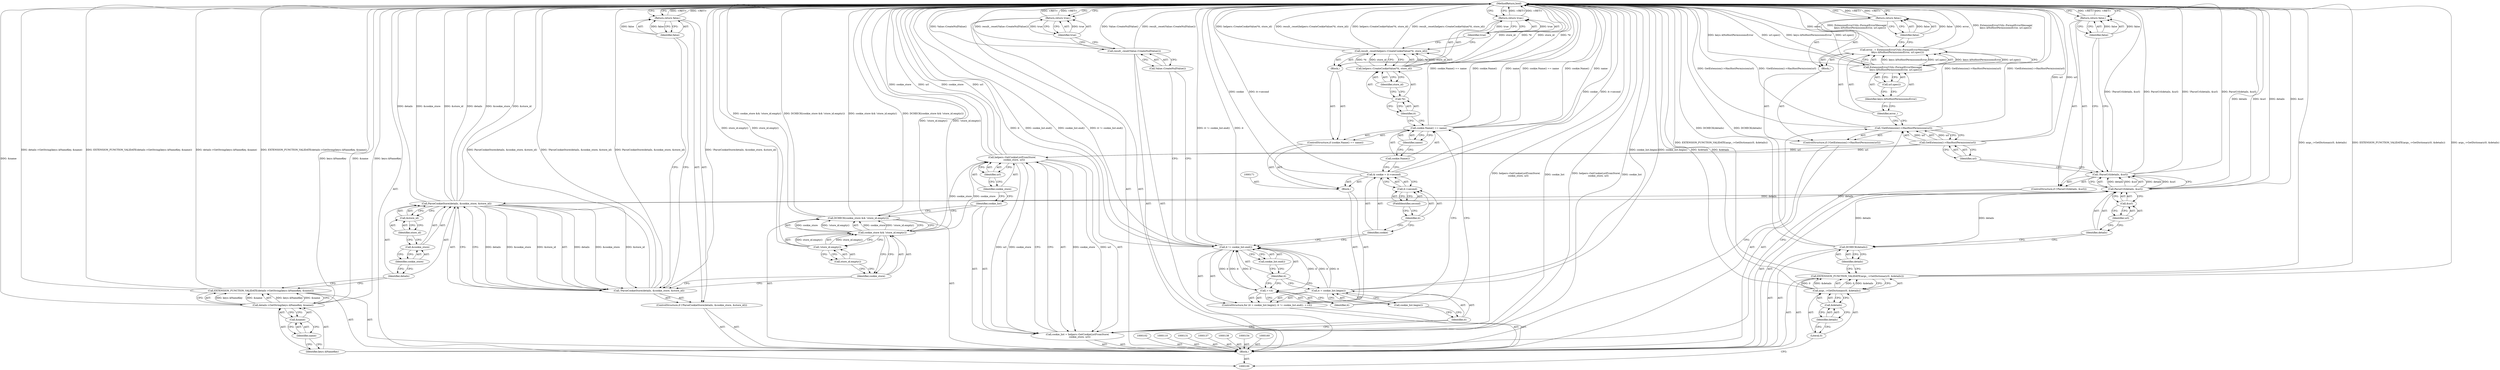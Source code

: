 digraph "1_Chrome_b7e899141194fa27d55a990e38ae8bdcc5183a90_1" {
"1000193" [label="(MethodReturn,bool)"];
"1000101" [label="(Block,)"];
"1000126" [label="(Call,ExtensionErrorUtils::FormatErrorMessage(\n        keys::kNoHostPermissionsError, url.spec()))"];
"1000124" [label="(Call,error_ = ExtensionErrorUtils::FormatErrorMessage(\n        keys::kNoHostPermissionsError, url.spec()))"];
"1000125" [label="(Identifier,error_)"];
"1000128" [label="(Call,url.spec())"];
"1000127" [label="(Identifier,keys::kNoHostPermissionsError)"];
"1000130" [label="(Identifier,false)"];
"1000129" [label="(Return,return false;)"];
"1000132" [label="(Call,EXTENSION_FUNCTION_VALIDATE(details->GetString(keys::kNameKey, &name)))"];
"1000133" [label="(Call,details->GetString(keys::kNameKey, &name))"];
"1000134" [label="(Identifier,keys::kNameKey)"];
"1000135" [label="(Call,&name)"];
"1000136" [label="(Identifier,name)"];
"1000139" [label="(ControlStructure,if (!ParseCookieStore(details, &cookie_store, &store_id)))"];
"1000142" [label="(Identifier,details)"];
"1000143" [label="(Call,&cookie_store)"];
"1000144" [label="(Identifier,cookie_store)"];
"1000145" [label="(Call,&store_id)"];
"1000146" [label="(Identifier,store_id)"];
"1000140" [label="(Call,!ParseCookieStore(details, &cookie_store, &store_id))"];
"1000141" [label="(Call,ParseCookieStore(details, &cookie_store, &store_id))"];
"1000148" [label="(Identifier,false)"];
"1000147" [label="(Return,return false;)"];
"1000150" [label="(Call,cookie_store && !store_id.empty())"];
"1000151" [label="(Identifier,cookie_store)"];
"1000152" [label="(Call,!store_id.empty())"];
"1000153" [label="(Call,store_id.empty())"];
"1000149" [label="(Call,DCHECK(cookie_store && !store_id.empty()))"];
"1000155" [label="(Call,cookie_list = helpers::GetCookieListFromStore(\n      cookie_store, url))"];
"1000156" [label="(Identifier,cookie_list)"];
"1000157" [label="(Call,helpers::GetCookieListFromStore(\n      cookie_store, url))"];
"1000159" [label="(Identifier,url)"];
"1000158" [label="(Identifier,cookie_store)"];
"1000164" [label="(Call,cookie_list.begin())"];
"1000161" [label="(ControlStructure,for (it = cookie_list.begin(); it != cookie_list.end(); ++it))"];
"1000165" [label="(Call,it != cookie_list.end())"];
"1000166" [label="(Identifier,it)"];
"1000167" [label="(Call,cookie_list.end())"];
"1000168" [label="(Call,++it)"];
"1000169" [label="(Identifier,it)"];
"1000162" [label="(Call,it = cookie_list.begin())"];
"1000163" [label="(Identifier,it)"];
"1000172" [label="(Call,& cookie = it->second)"];
"1000173" [label="(Identifier,cookie)"];
"1000170" [label="(Block,)"];
"1000174" [label="(Call,it->second)"];
"1000175" [label="(Identifier,it)"];
"1000176" [label="(FieldIdentifier,second)"];
"1000180" [label="(Identifier,name)"];
"1000181" [label="(Block,)"];
"1000177" [label="(ControlStructure,if (cookie.Name() == name))"];
"1000178" [label="(Call,cookie.Name() == name)"];
"1000179" [label="(Call,cookie.Name())"];
"1000103" [label="(Call,EXTENSION_FUNCTION_VALIDATE(args_->GetDictionary(0, &details)))"];
"1000104" [label="(Call,args_->GetDictionary(0, &details))"];
"1000105" [label="(Literal,0)"];
"1000106" [label="(Call,&details)"];
"1000107" [label="(Identifier,details)"];
"1000183" [label="(Call,helpers::CreateCookieValue(*it, store_id))"];
"1000184" [label="(Call,*it)"];
"1000185" [label="(Identifier,it)"];
"1000186" [label="(Identifier,store_id)"];
"1000182" [label="(Call,result_.reset(helpers::CreateCookieValue(*it, store_id)))"];
"1000188" [label="(Identifier,true)"];
"1000187" [label="(Return,return true;)"];
"1000190" [label="(Call,Value::CreateNullValue())"];
"1000189" [label="(Call,result_.reset(Value::CreateNullValue()))"];
"1000191" [label="(Return,return true;)"];
"1000192" [label="(Identifier,true)"];
"1000109" [label="(Identifier,details)"];
"1000108" [label="(Call,DCHECK(details))"];
"1000114" [label="(Identifier,details)"];
"1000111" [label="(ControlStructure,if (!ParseUrl(details, &url)))"];
"1000115" [label="(Call,&url)"];
"1000116" [label="(Identifier,url)"];
"1000112" [label="(Call,!ParseUrl(details, &url))"];
"1000113" [label="(Call,ParseUrl(details, &url))"];
"1000118" [label="(Identifier,false)"];
"1000117" [label="(Return,return false;)"];
"1000119" [label="(ControlStructure,if (!GetExtension()->HasHostPermission(url)))"];
"1000122" [label="(Identifier,url)"];
"1000123" [label="(Block,)"];
"1000120" [label="(Call,!GetExtension()->HasHostPermission(url))"];
"1000121" [label="(Call,GetExtension()->HasHostPermission(url))"];
"1000193" -> "1000100"  [label="AST: "];
"1000193" -> "1000117"  [label="CFG: "];
"1000193" -> "1000129"  [label="CFG: "];
"1000193" -> "1000147"  [label="CFG: "];
"1000193" -> "1000187"  [label="CFG: "];
"1000193" -> "1000191"  [label="CFG: "];
"1000187" -> "1000193"  [label="DDG: <RET>"];
"1000147" -> "1000193"  [label="DDG: <RET>"];
"1000191" -> "1000193"  [label="DDG: <RET>"];
"1000129" -> "1000193"  [label="DDG: <RET>"];
"1000117" -> "1000193"  [label="DDG: <RET>"];
"1000124" -> "1000193"  [label="DDG: error_"];
"1000124" -> "1000193"  [label="DDG: ExtensionErrorUtils::FormatErrorMessage(\n        keys::kNoHostPermissionsError, url.spec())"];
"1000108" -> "1000193"  [label="DDG: DCHECK(details)"];
"1000189" -> "1000193"  [label="DDG: Value::CreateNullValue()"];
"1000189" -> "1000193"  [label="DDG: result_.reset(Value::CreateNullValue())"];
"1000155" -> "1000193"  [label="DDG: helpers::GetCookieListFromStore(\n      cookie_store, url)"];
"1000155" -> "1000193"  [label="DDG: cookie_list"];
"1000149" -> "1000193"  [label="DDG: DCHECK(cookie_store && !store_id.empty())"];
"1000149" -> "1000193"  [label="DDG: cookie_store && !store_id.empty()"];
"1000182" -> "1000193"  [label="DDG: helpers::CreateCookieValue(*it, store_id)"];
"1000182" -> "1000193"  [label="DDG: result_.reset(helpers::CreateCookieValue(*it, store_id))"];
"1000178" -> "1000193"  [label="DDG: cookie.Name() == name"];
"1000178" -> "1000193"  [label="DDG: cookie.Name()"];
"1000178" -> "1000193"  [label="DDG: name"];
"1000157" -> "1000193"  [label="DDG: url"];
"1000157" -> "1000193"  [label="DDG: cookie_store"];
"1000162" -> "1000193"  [label="DDG: cookie_list.begin()"];
"1000183" -> "1000193"  [label="DDG: store_id"];
"1000183" -> "1000193"  [label="DDG: *it"];
"1000141" -> "1000193"  [label="DDG: details"];
"1000141" -> "1000193"  [label="DDG: &cookie_store"];
"1000141" -> "1000193"  [label="DDG: &store_id"];
"1000103" -> "1000193"  [label="DDG: args_->GetDictionary(0, &details)"];
"1000103" -> "1000193"  [label="DDG: EXTENSION_FUNCTION_VALIDATE(args_->GetDictionary(0, &details))"];
"1000113" -> "1000193"  [label="DDG: details"];
"1000113" -> "1000193"  [label="DDG: &url"];
"1000132" -> "1000193"  [label="DDG: EXTENSION_FUNCTION_VALIDATE(details->GetString(keys::kNameKey, &name))"];
"1000132" -> "1000193"  [label="DDG: details->GetString(keys::kNameKey, &name)"];
"1000140" -> "1000193"  [label="DDG: ParseCookieStore(details, &cookie_store, &store_id)"];
"1000140" -> "1000193"  [label="DDG: !ParseCookieStore(details, &cookie_store, &store_id)"];
"1000165" -> "1000193"  [label="DDG: it"];
"1000165" -> "1000193"  [label="DDG: cookie_list.end()"];
"1000165" -> "1000193"  [label="DDG: it != cookie_list.end()"];
"1000150" -> "1000193"  [label="DDG: !store_id.empty()"];
"1000133" -> "1000193"  [label="DDG: keys::kNameKey"];
"1000133" -> "1000193"  [label="DDG: &name"];
"1000120" -> "1000193"  [label="DDG: GetExtension()->HasHostPermission(url)"];
"1000120" -> "1000193"  [label="DDG: !GetExtension()->HasHostPermission(url)"];
"1000126" -> "1000193"  [label="DDG: keys::kNoHostPermissionsError"];
"1000126" -> "1000193"  [label="DDG: url.spec()"];
"1000152" -> "1000193"  [label="DDG: store_id.empty()"];
"1000112" -> "1000193"  [label="DDG: !ParseUrl(details, &url)"];
"1000112" -> "1000193"  [label="DDG: ParseUrl(details, &url)"];
"1000172" -> "1000193"  [label="DDG: cookie"];
"1000172" -> "1000193"  [label="DDG: it->second"];
"1000121" -> "1000193"  [label="DDG: url"];
"1000104" -> "1000193"  [label="DDG: &details"];
"1000101" -> "1000100"  [label="AST: "];
"1000102" -> "1000101"  [label="AST: "];
"1000103" -> "1000101"  [label="AST: "];
"1000108" -> "1000101"  [label="AST: "];
"1000110" -> "1000101"  [label="AST: "];
"1000111" -> "1000101"  [label="AST: "];
"1000119" -> "1000101"  [label="AST: "];
"1000131" -> "1000101"  [label="AST: "];
"1000132" -> "1000101"  [label="AST: "];
"1000137" -> "1000101"  [label="AST: "];
"1000138" -> "1000101"  [label="AST: "];
"1000139" -> "1000101"  [label="AST: "];
"1000149" -> "1000101"  [label="AST: "];
"1000154" -> "1000101"  [label="AST: "];
"1000155" -> "1000101"  [label="AST: "];
"1000160" -> "1000101"  [label="AST: "];
"1000161" -> "1000101"  [label="AST: "];
"1000189" -> "1000101"  [label="AST: "];
"1000191" -> "1000101"  [label="AST: "];
"1000126" -> "1000124"  [label="AST: "];
"1000126" -> "1000128"  [label="CFG: "];
"1000127" -> "1000126"  [label="AST: "];
"1000128" -> "1000126"  [label="AST: "];
"1000124" -> "1000126"  [label="CFG: "];
"1000126" -> "1000193"  [label="DDG: keys::kNoHostPermissionsError"];
"1000126" -> "1000193"  [label="DDG: url.spec()"];
"1000126" -> "1000124"  [label="DDG: keys::kNoHostPermissionsError"];
"1000126" -> "1000124"  [label="DDG: url.spec()"];
"1000124" -> "1000123"  [label="AST: "];
"1000124" -> "1000126"  [label="CFG: "];
"1000125" -> "1000124"  [label="AST: "];
"1000126" -> "1000124"  [label="AST: "];
"1000130" -> "1000124"  [label="CFG: "];
"1000124" -> "1000193"  [label="DDG: error_"];
"1000124" -> "1000193"  [label="DDG: ExtensionErrorUtils::FormatErrorMessage(\n        keys::kNoHostPermissionsError, url.spec())"];
"1000126" -> "1000124"  [label="DDG: keys::kNoHostPermissionsError"];
"1000126" -> "1000124"  [label="DDG: url.spec()"];
"1000125" -> "1000124"  [label="AST: "];
"1000125" -> "1000120"  [label="CFG: "];
"1000127" -> "1000125"  [label="CFG: "];
"1000128" -> "1000126"  [label="AST: "];
"1000128" -> "1000127"  [label="CFG: "];
"1000126" -> "1000128"  [label="CFG: "];
"1000127" -> "1000126"  [label="AST: "];
"1000127" -> "1000125"  [label="CFG: "];
"1000128" -> "1000127"  [label="CFG: "];
"1000130" -> "1000129"  [label="AST: "];
"1000130" -> "1000124"  [label="CFG: "];
"1000129" -> "1000130"  [label="CFG: "];
"1000130" -> "1000129"  [label="DDG: false"];
"1000129" -> "1000123"  [label="AST: "];
"1000129" -> "1000130"  [label="CFG: "];
"1000130" -> "1000129"  [label="AST: "];
"1000193" -> "1000129"  [label="CFG: "];
"1000129" -> "1000193"  [label="DDG: <RET>"];
"1000130" -> "1000129"  [label="DDG: false"];
"1000132" -> "1000101"  [label="AST: "];
"1000132" -> "1000133"  [label="CFG: "];
"1000133" -> "1000132"  [label="AST: "];
"1000142" -> "1000132"  [label="CFG: "];
"1000132" -> "1000193"  [label="DDG: EXTENSION_FUNCTION_VALIDATE(details->GetString(keys::kNameKey, &name))"];
"1000132" -> "1000193"  [label="DDG: details->GetString(keys::kNameKey, &name)"];
"1000133" -> "1000132"  [label="DDG: keys::kNameKey"];
"1000133" -> "1000132"  [label="DDG: &name"];
"1000133" -> "1000132"  [label="AST: "];
"1000133" -> "1000135"  [label="CFG: "];
"1000134" -> "1000133"  [label="AST: "];
"1000135" -> "1000133"  [label="AST: "];
"1000132" -> "1000133"  [label="CFG: "];
"1000133" -> "1000193"  [label="DDG: keys::kNameKey"];
"1000133" -> "1000193"  [label="DDG: &name"];
"1000133" -> "1000132"  [label="DDG: keys::kNameKey"];
"1000133" -> "1000132"  [label="DDG: &name"];
"1000134" -> "1000133"  [label="AST: "];
"1000134" -> "1000120"  [label="CFG: "];
"1000136" -> "1000134"  [label="CFG: "];
"1000135" -> "1000133"  [label="AST: "];
"1000135" -> "1000136"  [label="CFG: "];
"1000136" -> "1000135"  [label="AST: "];
"1000133" -> "1000135"  [label="CFG: "];
"1000136" -> "1000135"  [label="AST: "];
"1000136" -> "1000134"  [label="CFG: "];
"1000135" -> "1000136"  [label="CFG: "];
"1000139" -> "1000101"  [label="AST: "];
"1000140" -> "1000139"  [label="AST: "];
"1000147" -> "1000139"  [label="AST: "];
"1000142" -> "1000141"  [label="AST: "];
"1000142" -> "1000132"  [label="CFG: "];
"1000144" -> "1000142"  [label="CFG: "];
"1000143" -> "1000141"  [label="AST: "];
"1000143" -> "1000144"  [label="CFG: "];
"1000144" -> "1000143"  [label="AST: "];
"1000146" -> "1000143"  [label="CFG: "];
"1000144" -> "1000143"  [label="AST: "];
"1000144" -> "1000142"  [label="CFG: "];
"1000143" -> "1000144"  [label="CFG: "];
"1000145" -> "1000141"  [label="AST: "];
"1000145" -> "1000146"  [label="CFG: "];
"1000146" -> "1000145"  [label="AST: "];
"1000141" -> "1000145"  [label="CFG: "];
"1000146" -> "1000145"  [label="AST: "];
"1000146" -> "1000143"  [label="CFG: "];
"1000145" -> "1000146"  [label="CFG: "];
"1000140" -> "1000139"  [label="AST: "];
"1000140" -> "1000141"  [label="CFG: "];
"1000141" -> "1000140"  [label="AST: "];
"1000148" -> "1000140"  [label="CFG: "];
"1000151" -> "1000140"  [label="CFG: "];
"1000140" -> "1000193"  [label="DDG: ParseCookieStore(details, &cookie_store, &store_id)"];
"1000140" -> "1000193"  [label="DDG: !ParseCookieStore(details, &cookie_store, &store_id)"];
"1000141" -> "1000140"  [label="DDG: details"];
"1000141" -> "1000140"  [label="DDG: &cookie_store"];
"1000141" -> "1000140"  [label="DDG: &store_id"];
"1000141" -> "1000140"  [label="AST: "];
"1000141" -> "1000145"  [label="CFG: "];
"1000142" -> "1000141"  [label="AST: "];
"1000143" -> "1000141"  [label="AST: "];
"1000145" -> "1000141"  [label="AST: "];
"1000140" -> "1000141"  [label="CFG: "];
"1000141" -> "1000193"  [label="DDG: details"];
"1000141" -> "1000193"  [label="DDG: &cookie_store"];
"1000141" -> "1000193"  [label="DDG: &store_id"];
"1000141" -> "1000140"  [label="DDG: details"];
"1000141" -> "1000140"  [label="DDG: &cookie_store"];
"1000141" -> "1000140"  [label="DDG: &store_id"];
"1000113" -> "1000141"  [label="DDG: details"];
"1000148" -> "1000147"  [label="AST: "];
"1000148" -> "1000140"  [label="CFG: "];
"1000147" -> "1000148"  [label="CFG: "];
"1000148" -> "1000147"  [label="DDG: false"];
"1000147" -> "1000139"  [label="AST: "];
"1000147" -> "1000148"  [label="CFG: "];
"1000148" -> "1000147"  [label="AST: "];
"1000193" -> "1000147"  [label="CFG: "];
"1000147" -> "1000193"  [label="DDG: <RET>"];
"1000148" -> "1000147"  [label="DDG: false"];
"1000150" -> "1000149"  [label="AST: "];
"1000150" -> "1000151"  [label="CFG: "];
"1000150" -> "1000152"  [label="CFG: "];
"1000151" -> "1000150"  [label="AST: "];
"1000152" -> "1000150"  [label="AST: "];
"1000149" -> "1000150"  [label="CFG: "];
"1000150" -> "1000193"  [label="DDG: !store_id.empty()"];
"1000150" -> "1000149"  [label="DDG: cookie_store"];
"1000150" -> "1000149"  [label="DDG: !store_id.empty()"];
"1000152" -> "1000150"  [label="DDG: store_id.empty()"];
"1000150" -> "1000157"  [label="DDG: cookie_store"];
"1000151" -> "1000150"  [label="AST: "];
"1000151" -> "1000140"  [label="CFG: "];
"1000153" -> "1000151"  [label="CFG: "];
"1000150" -> "1000151"  [label="CFG: "];
"1000152" -> "1000150"  [label="AST: "];
"1000152" -> "1000153"  [label="CFG: "];
"1000153" -> "1000152"  [label="AST: "];
"1000150" -> "1000152"  [label="CFG: "];
"1000152" -> "1000193"  [label="DDG: store_id.empty()"];
"1000152" -> "1000150"  [label="DDG: store_id.empty()"];
"1000153" -> "1000152"  [label="AST: "];
"1000153" -> "1000151"  [label="CFG: "];
"1000152" -> "1000153"  [label="CFG: "];
"1000149" -> "1000101"  [label="AST: "];
"1000149" -> "1000150"  [label="CFG: "];
"1000150" -> "1000149"  [label="AST: "];
"1000156" -> "1000149"  [label="CFG: "];
"1000149" -> "1000193"  [label="DDG: DCHECK(cookie_store && !store_id.empty())"];
"1000149" -> "1000193"  [label="DDG: cookie_store && !store_id.empty()"];
"1000150" -> "1000149"  [label="DDG: cookie_store"];
"1000150" -> "1000149"  [label="DDG: !store_id.empty()"];
"1000155" -> "1000101"  [label="AST: "];
"1000155" -> "1000157"  [label="CFG: "];
"1000156" -> "1000155"  [label="AST: "];
"1000157" -> "1000155"  [label="AST: "];
"1000163" -> "1000155"  [label="CFG: "];
"1000155" -> "1000193"  [label="DDG: helpers::GetCookieListFromStore(\n      cookie_store, url)"];
"1000155" -> "1000193"  [label="DDG: cookie_list"];
"1000157" -> "1000155"  [label="DDG: cookie_store"];
"1000157" -> "1000155"  [label="DDG: url"];
"1000156" -> "1000155"  [label="AST: "];
"1000156" -> "1000149"  [label="CFG: "];
"1000158" -> "1000156"  [label="CFG: "];
"1000157" -> "1000155"  [label="AST: "];
"1000157" -> "1000159"  [label="CFG: "];
"1000158" -> "1000157"  [label="AST: "];
"1000159" -> "1000157"  [label="AST: "];
"1000155" -> "1000157"  [label="CFG: "];
"1000157" -> "1000193"  [label="DDG: url"];
"1000157" -> "1000193"  [label="DDG: cookie_store"];
"1000157" -> "1000155"  [label="DDG: cookie_store"];
"1000157" -> "1000155"  [label="DDG: url"];
"1000150" -> "1000157"  [label="DDG: cookie_store"];
"1000121" -> "1000157"  [label="DDG: url"];
"1000159" -> "1000157"  [label="AST: "];
"1000159" -> "1000158"  [label="CFG: "];
"1000157" -> "1000159"  [label="CFG: "];
"1000158" -> "1000157"  [label="AST: "];
"1000158" -> "1000156"  [label="CFG: "];
"1000159" -> "1000158"  [label="CFG: "];
"1000164" -> "1000162"  [label="AST: "];
"1000164" -> "1000163"  [label="CFG: "];
"1000162" -> "1000164"  [label="CFG: "];
"1000161" -> "1000101"  [label="AST: "];
"1000162" -> "1000161"  [label="AST: "];
"1000165" -> "1000161"  [label="AST: "];
"1000168" -> "1000161"  [label="AST: "];
"1000170" -> "1000161"  [label="AST: "];
"1000165" -> "1000161"  [label="AST: "];
"1000165" -> "1000167"  [label="CFG: "];
"1000166" -> "1000165"  [label="AST: "];
"1000167" -> "1000165"  [label="AST: "];
"1000173" -> "1000165"  [label="CFG: "];
"1000190" -> "1000165"  [label="CFG: "];
"1000165" -> "1000193"  [label="DDG: it"];
"1000165" -> "1000193"  [label="DDG: cookie_list.end()"];
"1000165" -> "1000193"  [label="DDG: it != cookie_list.end()"];
"1000168" -> "1000165"  [label="DDG: it"];
"1000162" -> "1000165"  [label="DDG: it"];
"1000165" -> "1000168"  [label="DDG: it"];
"1000166" -> "1000165"  [label="AST: "];
"1000166" -> "1000162"  [label="CFG: "];
"1000166" -> "1000168"  [label="CFG: "];
"1000167" -> "1000166"  [label="CFG: "];
"1000167" -> "1000165"  [label="AST: "];
"1000167" -> "1000166"  [label="CFG: "];
"1000165" -> "1000167"  [label="CFG: "];
"1000168" -> "1000161"  [label="AST: "];
"1000168" -> "1000169"  [label="CFG: "];
"1000169" -> "1000168"  [label="AST: "];
"1000166" -> "1000168"  [label="CFG: "];
"1000168" -> "1000165"  [label="DDG: it"];
"1000165" -> "1000168"  [label="DDG: it"];
"1000169" -> "1000168"  [label="AST: "];
"1000169" -> "1000178"  [label="CFG: "];
"1000168" -> "1000169"  [label="CFG: "];
"1000162" -> "1000161"  [label="AST: "];
"1000162" -> "1000164"  [label="CFG: "];
"1000163" -> "1000162"  [label="AST: "];
"1000164" -> "1000162"  [label="AST: "];
"1000166" -> "1000162"  [label="CFG: "];
"1000162" -> "1000193"  [label="DDG: cookie_list.begin()"];
"1000162" -> "1000165"  [label="DDG: it"];
"1000163" -> "1000162"  [label="AST: "];
"1000163" -> "1000155"  [label="CFG: "];
"1000164" -> "1000163"  [label="CFG: "];
"1000172" -> "1000170"  [label="AST: "];
"1000172" -> "1000174"  [label="CFG: "];
"1000173" -> "1000172"  [label="AST: "];
"1000174" -> "1000172"  [label="AST: "];
"1000179" -> "1000172"  [label="CFG: "];
"1000172" -> "1000193"  [label="DDG: cookie"];
"1000172" -> "1000193"  [label="DDG: it->second"];
"1000173" -> "1000172"  [label="AST: "];
"1000173" -> "1000165"  [label="CFG: "];
"1000175" -> "1000173"  [label="CFG: "];
"1000170" -> "1000161"  [label="AST: "];
"1000171" -> "1000170"  [label="AST: "];
"1000172" -> "1000170"  [label="AST: "];
"1000177" -> "1000170"  [label="AST: "];
"1000174" -> "1000172"  [label="AST: "];
"1000174" -> "1000176"  [label="CFG: "];
"1000175" -> "1000174"  [label="AST: "];
"1000176" -> "1000174"  [label="AST: "];
"1000172" -> "1000174"  [label="CFG: "];
"1000175" -> "1000174"  [label="AST: "];
"1000175" -> "1000173"  [label="CFG: "];
"1000176" -> "1000175"  [label="CFG: "];
"1000176" -> "1000174"  [label="AST: "];
"1000176" -> "1000175"  [label="CFG: "];
"1000174" -> "1000176"  [label="CFG: "];
"1000180" -> "1000178"  [label="AST: "];
"1000180" -> "1000179"  [label="CFG: "];
"1000178" -> "1000180"  [label="CFG: "];
"1000181" -> "1000177"  [label="AST: "];
"1000182" -> "1000181"  [label="AST: "];
"1000187" -> "1000181"  [label="AST: "];
"1000177" -> "1000170"  [label="AST: "];
"1000178" -> "1000177"  [label="AST: "];
"1000181" -> "1000177"  [label="AST: "];
"1000178" -> "1000177"  [label="AST: "];
"1000178" -> "1000180"  [label="CFG: "];
"1000179" -> "1000178"  [label="AST: "];
"1000180" -> "1000178"  [label="AST: "];
"1000185" -> "1000178"  [label="CFG: "];
"1000169" -> "1000178"  [label="CFG: "];
"1000178" -> "1000193"  [label="DDG: cookie.Name() == name"];
"1000178" -> "1000193"  [label="DDG: cookie.Name()"];
"1000178" -> "1000193"  [label="DDG: name"];
"1000179" -> "1000178"  [label="AST: "];
"1000179" -> "1000172"  [label="CFG: "];
"1000180" -> "1000179"  [label="CFG: "];
"1000103" -> "1000101"  [label="AST: "];
"1000103" -> "1000104"  [label="CFG: "];
"1000104" -> "1000103"  [label="AST: "];
"1000109" -> "1000103"  [label="CFG: "];
"1000103" -> "1000193"  [label="DDG: args_->GetDictionary(0, &details)"];
"1000103" -> "1000193"  [label="DDG: EXTENSION_FUNCTION_VALIDATE(args_->GetDictionary(0, &details))"];
"1000104" -> "1000103"  [label="DDG: 0"];
"1000104" -> "1000103"  [label="DDG: &details"];
"1000104" -> "1000103"  [label="AST: "];
"1000104" -> "1000106"  [label="CFG: "];
"1000105" -> "1000104"  [label="AST: "];
"1000106" -> "1000104"  [label="AST: "];
"1000103" -> "1000104"  [label="CFG: "];
"1000104" -> "1000193"  [label="DDG: &details"];
"1000104" -> "1000103"  [label="DDG: 0"];
"1000104" -> "1000103"  [label="DDG: &details"];
"1000105" -> "1000104"  [label="AST: "];
"1000105" -> "1000100"  [label="CFG: "];
"1000107" -> "1000105"  [label="CFG: "];
"1000106" -> "1000104"  [label="AST: "];
"1000106" -> "1000107"  [label="CFG: "];
"1000107" -> "1000106"  [label="AST: "];
"1000104" -> "1000106"  [label="CFG: "];
"1000107" -> "1000106"  [label="AST: "];
"1000107" -> "1000105"  [label="CFG: "];
"1000106" -> "1000107"  [label="CFG: "];
"1000183" -> "1000182"  [label="AST: "];
"1000183" -> "1000186"  [label="CFG: "];
"1000184" -> "1000183"  [label="AST: "];
"1000186" -> "1000183"  [label="AST: "];
"1000182" -> "1000183"  [label="CFG: "];
"1000183" -> "1000193"  [label="DDG: store_id"];
"1000183" -> "1000193"  [label="DDG: *it"];
"1000183" -> "1000182"  [label="DDG: *it"];
"1000183" -> "1000182"  [label="DDG: store_id"];
"1000184" -> "1000183"  [label="AST: "];
"1000184" -> "1000185"  [label="CFG: "];
"1000185" -> "1000184"  [label="AST: "];
"1000186" -> "1000184"  [label="CFG: "];
"1000185" -> "1000184"  [label="AST: "];
"1000185" -> "1000178"  [label="CFG: "];
"1000184" -> "1000185"  [label="CFG: "];
"1000186" -> "1000183"  [label="AST: "];
"1000186" -> "1000184"  [label="CFG: "];
"1000183" -> "1000186"  [label="CFG: "];
"1000182" -> "1000181"  [label="AST: "];
"1000182" -> "1000183"  [label="CFG: "];
"1000183" -> "1000182"  [label="AST: "];
"1000188" -> "1000182"  [label="CFG: "];
"1000182" -> "1000193"  [label="DDG: helpers::CreateCookieValue(*it, store_id)"];
"1000182" -> "1000193"  [label="DDG: result_.reset(helpers::CreateCookieValue(*it, store_id))"];
"1000183" -> "1000182"  [label="DDG: *it"];
"1000183" -> "1000182"  [label="DDG: store_id"];
"1000188" -> "1000187"  [label="AST: "];
"1000188" -> "1000182"  [label="CFG: "];
"1000187" -> "1000188"  [label="CFG: "];
"1000188" -> "1000187"  [label="DDG: true"];
"1000187" -> "1000181"  [label="AST: "];
"1000187" -> "1000188"  [label="CFG: "];
"1000188" -> "1000187"  [label="AST: "];
"1000193" -> "1000187"  [label="CFG: "];
"1000187" -> "1000193"  [label="DDG: <RET>"];
"1000188" -> "1000187"  [label="DDG: true"];
"1000190" -> "1000189"  [label="AST: "];
"1000190" -> "1000165"  [label="CFG: "];
"1000189" -> "1000190"  [label="CFG: "];
"1000189" -> "1000101"  [label="AST: "];
"1000189" -> "1000190"  [label="CFG: "];
"1000190" -> "1000189"  [label="AST: "];
"1000192" -> "1000189"  [label="CFG: "];
"1000189" -> "1000193"  [label="DDG: Value::CreateNullValue()"];
"1000189" -> "1000193"  [label="DDG: result_.reset(Value::CreateNullValue())"];
"1000191" -> "1000101"  [label="AST: "];
"1000191" -> "1000192"  [label="CFG: "];
"1000192" -> "1000191"  [label="AST: "];
"1000193" -> "1000191"  [label="CFG: "];
"1000191" -> "1000193"  [label="DDG: <RET>"];
"1000192" -> "1000191"  [label="DDG: true"];
"1000192" -> "1000191"  [label="AST: "];
"1000192" -> "1000189"  [label="CFG: "];
"1000191" -> "1000192"  [label="CFG: "];
"1000192" -> "1000191"  [label="DDG: true"];
"1000109" -> "1000108"  [label="AST: "];
"1000109" -> "1000103"  [label="CFG: "];
"1000108" -> "1000109"  [label="CFG: "];
"1000108" -> "1000101"  [label="AST: "];
"1000108" -> "1000109"  [label="CFG: "];
"1000109" -> "1000108"  [label="AST: "];
"1000114" -> "1000108"  [label="CFG: "];
"1000108" -> "1000193"  [label="DDG: DCHECK(details)"];
"1000108" -> "1000113"  [label="DDG: details"];
"1000114" -> "1000113"  [label="AST: "];
"1000114" -> "1000108"  [label="CFG: "];
"1000116" -> "1000114"  [label="CFG: "];
"1000111" -> "1000101"  [label="AST: "];
"1000112" -> "1000111"  [label="AST: "];
"1000117" -> "1000111"  [label="AST: "];
"1000115" -> "1000113"  [label="AST: "];
"1000115" -> "1000116"  [label="CFG: "];
"1000116" -> "1000115"  [label="AST: "];
"1000113" -> "1000115"  [label="CFG: "];
"1000116" -> "1000115"  [label="AST: "];
"1000116" -> "1000114"  [label="CFG: "];
"1000115" -> "1000116"  [label="CFG: "];
"1000112" -> "1000111"  [label="AST: "];
"1000112" -> "1000113"  [label="CFG: "];
"1000113" -> "1000112"  [label="AST: "];
"1000118" -> "1000112"  [label="CFG: "];
"1000122" -> "1000112"  [label="CFG: "];
"1000112" -> "1000193"  [label="DDG: !ParseUrl(details, &url)"];
"1000112" -> "1000193"  [label="DDG: ParseUrl(details, &url)"];
"1000113" -> "1000112"  [label="DDG: details"];
"1000113" -> "1000112"  [label="DDG: &url"];
"1000113" -> "1000112"  [label="AST: "];
"1000113" -> "1000115"  [label="CFG: "];
"1000114" -> "1000113"  [label="AST: "];
"1000115" -> "1000113"  [label="AST: "];
"1000112" -> "1000113"  [label="CFG: "];
"1000113" -> "1000193"  [label="DDG: details"];
"1000113" -> "1000193"  [label="DDG: &url"];
"1000113" -> "1000112"  [label="DDG: details"];
"1000113" -> "1000112"  [label="DDG: &url"];
"1000108" -> "1000113"  [label="DDG: details"];
"1000113" -> "1000141"  [label="DDG: details"];
"1000118" -> "1000117"  [label="AST: "];
"1000118" -> "1000112"  [label="CFG: "];
"1000117" -> "1000118"  [label="CFG: "];
"1000118" -> "1000117"  [label="DDG: false"];
"1000117" -> "1000111"  [label="AST: "];
"1000117" -> "1000118"  [label="CFG: "];
"1000118" -> "1000117"  [label="AST: "];
"1000193" -> "1000117"  [label="CFG: "];
"1000117" -> "1000193"  [label="DDG: <RET>"];
"1000118" -> "1000117"  [label="DDG: false"];
"1000119" -> "1000101"  [label="AST: "];
"1000120" -> "1000119"  [label="AST: "];
"1000123" -> "1000119"  [label="AST: "];
"1000122" -> "1000121"  [label="AST: "];
"1000122" -> "1000112"  [label="CFG: "];
"1000121" -> "1000122"  [label="CFG: "];
"1000123" -> "1000119"  [label="AST: "];
"1000124" -> "1000123"  [label="AST: "];
"1000129" -> "1000123"  [label="AST: "];
"1000120" -> "1000119"  [label="AST: "];
"1000120" -> "1000121"  [label="CFG: "];
"1000121" -> "1000120"  [label="AST: "];
"1000125" -> "1000120"  [label="CFG: "];
"1000134" -> "1000120"  [label="CFG: "];
"1000120" -> "1000193"  [label="DDG: GetExtension()->HasHostPermission(url)"];
"1000120" -> "1000193"  [label="DDG: !GetExtension()->HasHostPermission(url)"];
"1000121" -> "1000120"  [label="DDG: url"];
"1000121" -> "1000120"  [label="AST: "];
"1000121" -> "1000122"  [label="CFG: "];
"1000122" -> "1000121"  [label="AST: "];
"1000120" -> "1000121"  [label="CFG: "];
"1000121" -> "1000193"  [label="DDG: url"];
"1000121" -> "1000120"  [label="DDG: url"];
"1000121" -> "1000157"  [label="DDG: url"];
}
